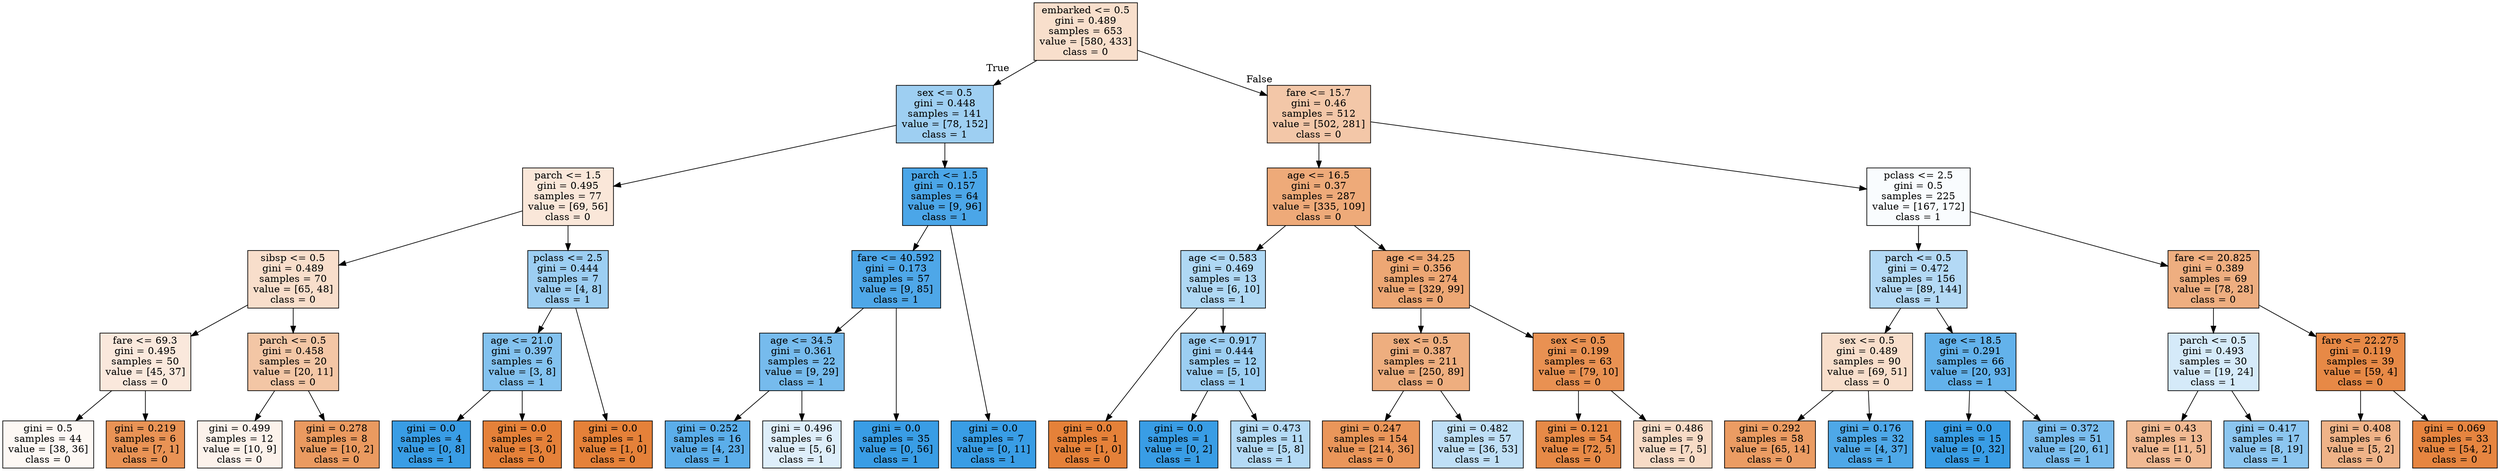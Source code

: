 digraph Tree {
node [shape=box, style="filled", color="black"] ;
graph [ranksep=equally, splines=polyline] ;
0 [label="embarked <= 0.5\ngini = 0.489\nsamples = 653\nvalue = [580, 433]\nclass = 0", fillcolor="#e5813941"] ;
1 [label="sex <= 0.5\ngini = 0.448\nsamples = 141\nvalue = [78, 152]\nclass = 1", fillcolor="#399de57c"] ;
0 -> 1 [labeldistance=2.5, labelangle=45, headlabel="True"] ;
2 [label="parch <= 1.5\ngini = 0.495\nsamples = 77\nvalue = [69, 56]\nclass = 0", fillcolor="#e5813930"] ;
1 -> 2 ;
3 [label="sibsp <= 0.5\ngini = 0.489\nsamples = 70\nvalue = [65, 48]\nclass = 0", fillcolor="#e5813943"] ;
2 -> 3 ;
4 [label="fare <= 69.3\ngini = 0.495\nsamples = 50\nvalue = [45, 37]\nclass = 0", fillcolor="#e581392d"] ;
3 -> 4 ;
5 [label="gini = 0.5\nsamples = 44\nvalue = [38, 36]\nclass = 0", fillcolor="#e581390d"] ;
4 -> 5 ;
6 [label="gini = 0.219\nsamples = 6\nvalue = [7, 1]\nclass = 0", fillcolor="#e58139db"] ;
4 -> 6 ;
7 [label="parch <= 0.5\ngini = 0.458\nsamples = 20\nvalue = [20, 11]\nclass = 0", fillcolor="#e5813973"] ;
3 -> 7 ;
8 [label="gini = 0.499\nsamples = 12\nvalue = [10, 9]\nclass = 0", fillcolor="#e5813919"] ;
7 -> 8 ;
9 [label="gini = 0.278\nsamples = 8\nvalue = [10, 2]\nclass = 0", fillcolor="#e58139cc"] ;
7 -> 9 ;
10 [label="pclass <= 2.5\ngini = 0.444\nsamples = 7\nvalue = [4, 8]\nclass = 1", fillcolor="#399de57f"] ;
2 -> 10 ;
11 [label="age <= 21.0\ngini = 0.397\nsamples = 6\nvalue = [3, 8]\nclass = 1", fillcolor="#399de59f"] ;
10 -> 11 ;
12 [label="gini = 0.0\nsamples = 4\nvalue = [0, 8]\nclass = 1", fillcolor="#399de5ff"] ;
11 -> 12 ;
13 [label="gini = 0.0\nsamples = 2\nvalue = [3, 0]\nclass = 0", fillcolor="#e58139ff"] ;
11 -> 13 ;
14 [label="gini = 0.0\nsamples = 1\nvalue = [1, 0]\nclass = 0", fillcolor="#e58139ff"] ;
10 -> 14 ;
15 [label="parch <= 1.5\ngini = 0.157\nsamples = 64\nvalue = [9, 96]\nclass = 1", fillcolor="#399de5e7"] ;
1 -> 15 ;
16 [label="fare <= 40.592\ngini = 0.173\nsamples = 57\nvalue = [9, 85]\nclass = 1", fillcolor="#399de5e4"] ;
15 -> 16 ;
17 [label="age <= 34.5\ngini = 0.361\nsamples = 22\nvalue = [9, 29]\nclass = 1", fillcolor="#399de5b0"] ;
16 -> 17 ;
18 [label="gini = 0.252\nsamples = 16\nvalue = [4, 23]\nclass = 1", fillcolor="#399de5d3"] ;
17 -> 18 ;
19 [label="gini = 0.496\nsamples = 6\nvalue = [5, 6]\nclass = 1", fillcolor="#399de52a"] ;
17 -> 19 ;
20 [label="gini = 0.0\nsamples = 35\nvalue = [0, 56]\nclass = 1", fillcolor="#399de5ff"] ;
16 -> 20 ;
21 [label="gini = 0.0\nsamples = 7\nvalue = [0, 11]\nclass = 1", fillcolor="#399de5ff"] ;
15 -> 21 ;
22 [label="fare <= 15.7\ngini = 0.46\nsamples = 512\nvalue = [502, 281]\nclass = 0", fillcolor="#e5813970"] ;
0 -> 22 [labeldistance=2.5, labelangle=-45, headlabel="False"] ;
23 [label="age <= 16.5\ngini = 0.37\nsamples = 287\nvalue = [335, 109]\nclass = 0", fillcolor="#e58139ac"] ;
22 -> 23 ;
24 [label="age <= 0.583\ngini = 0.469\nsamples = 13\nvalue = [6, 10]\nclass = 1", fillcolor="#399de566"] ;
23 -> 24 ;
25 [label="gini = 0.0\nsamples = 1\nvalue = [1, 0]\nclass = 0", fillcolor="#e58139ff"] ;
24 -> 25 ;
26 [label="age <= 0.917\ngini = 0.444\nsamples = 12\nvalue = [5, 10]\nclass = 1", fillcolor="#399de57f"] ;
24 -> 26 ;
27 [label="gini = 0.0\nsamples = 1\nvalue = [0, 2]\nclass = 1", fillcolor="#399de5ff"] ;
26 -> 27 ;
28 [label="gini = 0.473\nsamples = 11\nvalue = [5, 8]\nclass = 1", fillcolor="#399de560"] ;
26 -> 28 ;
29 [label="age <= 34.25\ngini = 0.356\nsamples = 274\nvalue = [329, 99]\nclass = 0", fillcolor="#e58139b2"] ;
23 -> 29 ;
30 [label="sex <= 0.5\ngini = 0.387\nsamples = 211\nvalue = [250, 89]\nclass = 0", fillcolor="#e58139a4"] ;
29 -> 30 ;
31 [label="gini = 0.247\nsamples = 154\nvalue = [214, 36]\nclass = 0", fillcolor="#e58139d4"] ;
30 -> 31 ;
32 [label="gini = 0.482\nsamples = 57\nvalue = [36, 53]\nclass = 1", fillcolor="#399de552"] ;
30 -> 32 ;
33 [label="sex <= 0.5\ngini = 0.199\nsamples = 63\nvalue = [79, 10]\nclass = 0", fillcolor="#e58139df"] ;
29 -> 33 ;
34 [label="gini = 0.121\nsamples = 54\nvalue = [72, 5]\nclass = 0", fillcolor="#e58139ed"] ;
33 -> 34 ;
35 [label="gini = 0.486\nsamples = 9\nvalue = [7, 5]\nclass = 0", fillcolor="#e5813949"] ;
33 -> 35 ;
36 [label="pclass <= 2.5\ngini = 0.5\nsamples = 225\nvalue = [167, 172]\nclass = 1", fillcolor="#399de507"] ;
22 -> 36 ;
37 [label="parch <= 0.5\ngini = 0.472\nsamples = 156\nvalue = [89, 144]\nclass = 1", fillcolor="#399de561"] ;
36 -> 37 ;
38 [label="sex <= 0.5\ngini = 0.489\nsamples = 90\nvalue = [69, 51]\nclass = 0", fillcolor="#e5813943"] ;
37 -> 38 ;
39 [label="gini = 0.292\nsamples = 58\nvalue = [65, 14]\nclass = 0", fillcolor="#e58139c8"] ;
38 -> 39 ;
40 [label="gini = 0.176\nsamples = 32\nvalue = [4, 37]\nclass = 1", fillcolor="#399de5e3"] ;
38 -> 40 ;
41 [label="age <= 18.5\ngini = 0.291\nsamples = 66\nvalue = [20, 93]\nclass = 1", fillcolor="#399de5c8"] ;
37 -> 41 ;
42 [label="gini = 0.0\nsamples = 15\nvalue = [0, 32]\nclass = 1", fillcolor="#399de5ff"] ;
41 -> 42 ;
43 [label="gini = 0.372\nsamples = 51\nvalue = [20, 61]\nclass = 1", fillcolor="#399de5ab"] ;
41 -> 43 ;
44 [label="fare <= 20.825\ngini = 0.389\nsamples = 69\nvalue = [78, 28]\nclass = 0", fillcolor="#e58139a3"] ;
36 -> 44 ;
45 [label="parch <= 0.5\ngini = 0.493\nsamples = 30\nvalue = [19, 24]\nclass = 1", fillcolor="#399de535"] ;
44 -> 45 ;
46 [label="gini = 0.43\nsamples = 13\nvalue = [11, 5]\nclass = 0", fillcolor="#e581398b"] ;
45 -> 46 ;
47 [label="gini = 0.417\nsamples = 17\nvalue = [8, 19]\nclass = 1", fillcolor="#399de594"] ;
45 -> 47 ;
48 [label="fare <= 22.275\ngini = 0.119\nsamples = 39\nvalue = [59, 4]\nclass = 0", fillcolor="#e58139ee"] ;
44 -> 48 ;
49 [label="gini = 0.408\nsamples = 6\nvalue = [5, 2]\nclass = 0", fillcolor="#e5813999"] ;
48 -> 49 ;
50 [label="gini = 0.069\nsamples = 33\nvalue = [54, 2]\nclass = 0", fillcolor="#e58139f6"] ;
48 -> 50 ;
{rank=same ; 0} ;
{rank=same ; 1; 22} ;
{rank=same ; 2; 15; 23; 36} ;
{rank=same ; 3; 10; 16; 24; 29; 37; 44} ;
{rank=same ; 4; 7; 11; 17; 26; 30; 33; 38; 41; 45; 48} ;
{rank=same ; 5; 6; 8; 9; 12; 13; 14; 18; 19; 20; 21; 25; 27; 28; 31; 32; 34; 35; 39; 40; 42; 43; 46; 47; 49; 50} ;
}